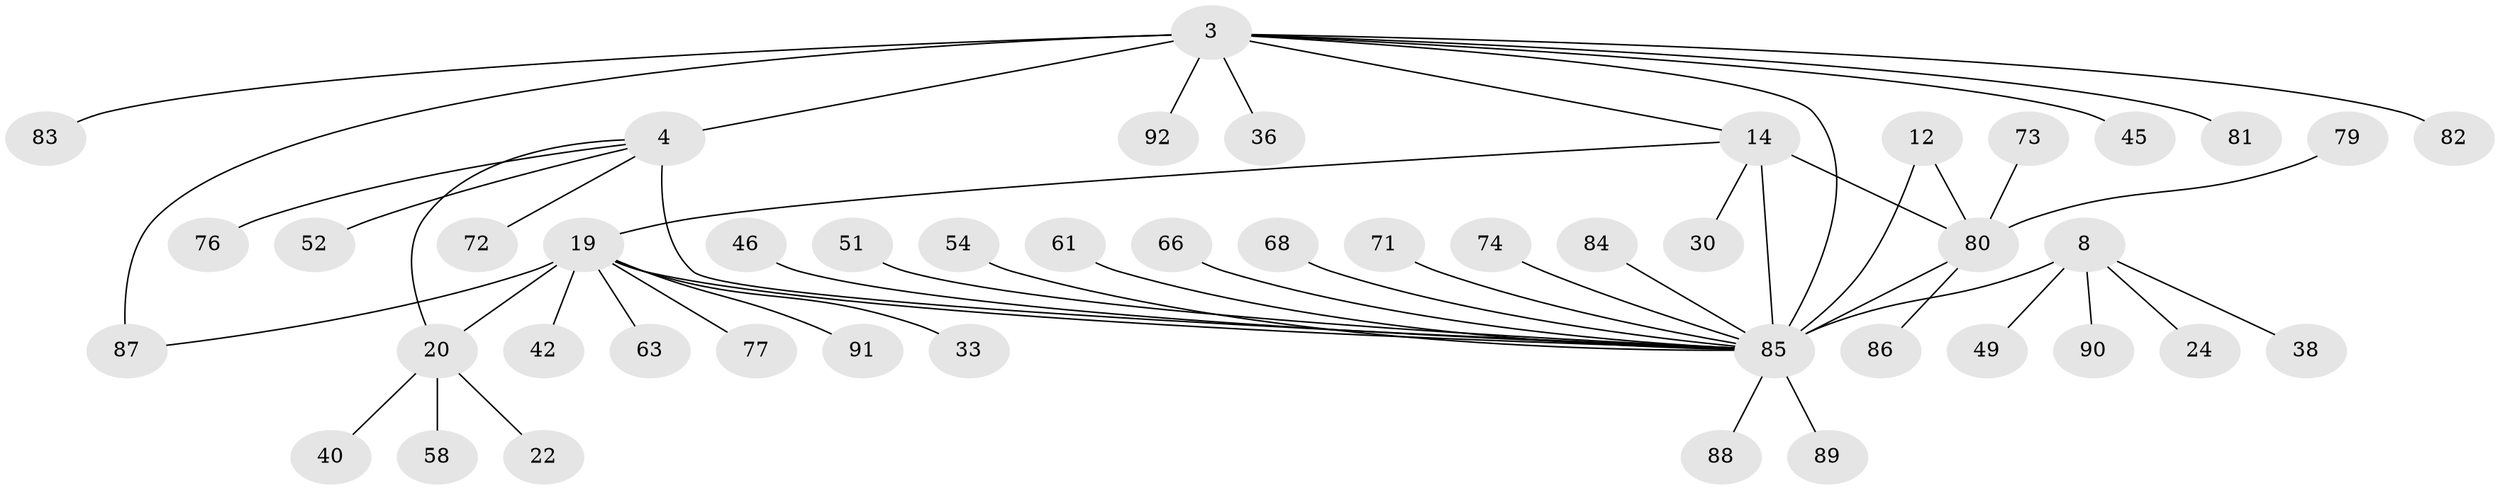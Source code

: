 // original degree distribution, {7: 0.021739130434782608, 9: 0.03260869565217391, 4: 0.043478260869565216, 8: 0.043478260869565216, 6: 0.021739130434782608, 3: 0.043478260869565216, 11: 0.010869565217391304, 5: 0.043478260869565216, 10: 0.010869565217391304, 2: 0.18478260869565216, 1: 0.5434782608695652}
// Generated by graph-tools (version 1.1) at 2025/54/03/09/25 04:54:58]
// undirected, 46 vertices, 52 edges
graph export_dot {
graph [start="1"]
  node [color=gray90,style=filled];
  3 [super="+2"];
  4 [super="+1"];
  8 [super="+6"];
  12 [super="+9"];
  14 [super="+13"];
  19 [super="+17"];
  20 [super="+18"];
  22;
  24;
  30;
  33;
  36;
  38;
  40;
  42;
  45;
  46;
  49;
  51;
  52;
  54 [super="+47"];
  58 [super="+25"];
  61 [super="+39"];
  63;
  66 [super="+62"];
  68;
  71;
  72 [super="+23"];
  73;
  74;
  76;
  77;
  79 [super="+27"];
  80 [super="+69"];
  81 [super="+29+44+56+60"];
  82;
  83;
  84 [super="+57"];
  85 [super="+78+53+11+31+34+41+75"];
  86 [super="+21"];
  87 [super="+70"];
  88;
  89;
  90 [super="+64"];
  91 [super="+28"];
  92;
  3 -- 4 [weight=4];
  3 -- 14;
  3 -- 36;
  3 -- 45;
  3 -- 82;
  3 -- 92;
  3 -- 83;
  3 -- 81;
  3 -- 85 [weight=3];
  3 -- 87 [weight=2];
  4 -- 52;
  4 -- 20;
  4 -- 76;
  4 -- 72;
  4 -- 85;
  8 -- 38;
  8 -- 49;
  8 -- 24;
  8 -- 90;
  8 -- 85 [weight=4];
  12 -- 85 [weight=5];
  12 -- 80;
  14 -- 30;
  14 -- 19;
  14 -- 85;
  14 -- 80 [weight=4];
  19 -- 20 [weight=4];
  19 -- 33;
  19 -- 63;
  19 -- 85 [weight=3];
  19 -- 42;
  19 -- 77;
  19 -- 91;
  19 -- 87;
  20 -- 22;
  20 -- 40;
  20 -- 58;
  46 -- 85;
  51 -- 85;
  54 -- 85;
  61 -- 85;
  66 -- 85;
  68 -- 85;
  71 -- 85;
  73 -- 80;
  74 -- 85;
  79 -- 80;
  80 -- 85;
  80 -- 86;
  84 -- 85;
  85 -- 88;
  85 -- 89;
}
